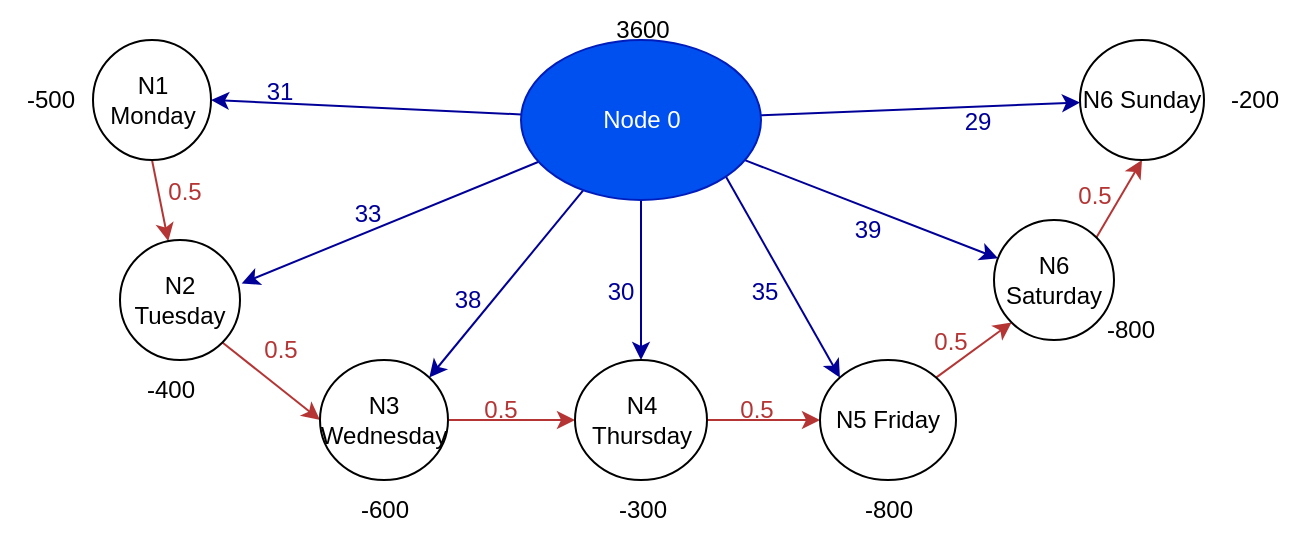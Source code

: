 <mxfile>
    <diagram id="xb2U6CCuvsXAn_AIdCF_" name="Page-1">
        <mxGraphModel dx="805" dy="549" grid="1" gridSize="10" guides="1" tooltips="1" connect="1" arrows="1" fold="1" page="1" pageScale="1" pageWidth="850" pageHeight="1100" math="0" shadow="0">
            <root>
                <mxCell id="0"/>
                <mxCell id="1" parent="0"/>
                <mxCell id="44" style="edgeStyle=none;html=1;entryX=1;entryY=0.5;entryDx=0;entryDy=0;strokeColor=#000099;fontColor=#B53535;" edge="1" parent="1" source="2" target="3">
                    <mxGeometry relative="1" as="geometry"/>
                </mxCell>
                <mxCell id="45" style="edgeStyle=none;html=1;entryX=1.014;entryY=0.362;entryDx=0;entryDy=0;entryPerimeter=0;strokeColor=#000099;fontColor=#B53535;" edge="1" parent="1" source="2" target="4">
                    <mxGeometry relative="1" as="geometry"/>
                </mxCell>
                <mxCell id="46" style="edgeStyle=none;html=1;entryX=1;entryY=0;entryDx=0;entryDy=0;strokeColor=#000099;fontColor=#B53535;" edge="1" parent="1" source="2" target="5">
                    <mxGeometry relative="1" as="geometry"/>
                </mxCell>
                <mxCell id="47" style="edgeStyle=none;html=1;entryX=0.5;entryY=0;entryDx=0;entryDy=0;strokeColor=#000099;fontColor=#B53535;" edge="1" parent="1" source="2" target="6">
                    <mxGeometry relative="1" as="geometry"/>
                </mxCell>
                <mxCell id="48" style="edgeStyle=none;html=1;exitX=1;exitY=1;exitDx=0;exitDy=0;entryX=0;entryY=0;entryDx=0;entryDy=0;strokeColor=#000099;fontColor=#B53535;" edge="1" parent="1" source="2" target="7">
                    <mxGeometry relative="1" as="geometry"/>
                </mxCell>
                <mxCell id="49" style="edgeStyle=none;html=1;strokeColor=#000099;fontColor=#B53535;" edge="1" parent="1" source="2" target="8">
                    <mxGeometry relative="1" as="geometry"/>
                </mxCell>
                <mxCell id="50" style="edgeStyle=none;html=1;strokeColor=#000099;fontColor=#B53535;" edge="1" parent="1" source="2" target="9">
                    <mxGeometry relative="1" as="geometry"/>
                </mxCell>
                <mxCell id="2" value="Node 0" style="ellipse;whiteSpace=wrap;html=1;fillColor=#0050ef;fontColor=#ffffff;strokeColor=#001DBC;" vertex="1" parent="1">
                    <mxGeometry x="300.5" y="100" width="120" height="80" as="geometry"/>
                </mxCell>
                <mxCell id="25" style="edgeStyle=none;html=1;exitX=0.5;exitY=1;exitDx=0;exitDy=0;strokeColor=#B53535;" edge="1" parent="1" source="3" target="4">
                    <mxGeometry relative="1" as="geometry"/>
                </mxCell>
                <mxCell id="3" value="N1 Monday" style="ellipse;whiteSpace=wrap;html=1;" vertex="1" parent="1">
                    <mxGeometry x="86.5" y="100" width="59" height="60" as="geometry"/>
                </mxCell>
                <mxCell id="26" style="edgeStyle=none;html=1;exitX=1;exitY=1;exitDx=0;exitDy=0;entryX=0;entryY=0.5;entryDx=0;entryDy=0;strokeColor=#B53535;" edge="1" parent="1" source="4" target="5">
                    <mxGeometry relative="1" as="geometry"/>
                </mxCell>
                <mxCell id="4" value="N2 Tuesday" style="ellipse;whiteSpace=wrap;html=1;" vertex="1" parent="1">
                    <mxGeometry x="100" y="200" width="60" height="60" as="geometry"/>
                </mxCell>
                <mxCell id="27" style="edgeStyle=none;html=1;exitX=1;exitY=0.5;exitDx=0;exitDy=0;entryX=0;entryY=0.5;entryDx=0;entryDy=0;strokeColor=#B53535;" edge="1" parent="1" source="5" target="6">
                    <mxGeometry relative="1" as="geometry"/>
                </mxCell>
                <mxCell id="5" value="N3 Wednesday" style="ellipse;whiteSpace=wrap;html=1;" vertex="1" parent="1">
                    <mxGeometry x="200" y="260" width="64" height="60" as="geometry"/>
                </mxCell>
                <mxCell id="28" style="edgeStyle=none;html=1;exitX=1;exitY=0.5;exitDx=0;exitDy=0;entryX=0;entryY=0.5;entryDx=0;entryDy=0;strokeColor=#B53535;" edge="1" parent="1" source="6" target="7">
                    <mxGeometry relative="1" as="geometry"/>
                </mxCell>
                <mxCell id="6" value="N4 Thursday" style="ellipse;whiteSpace=wrap;html=1;" vertex="1" parent="1">
                    <mxGeometry x="327.5" y="260" width="66" height="60" as="geometry"/>
                </mxCell>
                <mxCell id="31" style="edgeStyle=none;html=1;exitX=1;exitY=0;exitDx=0;exitDy=0;entryX=0;entryY=1;entryDx=0;entryDy=0;strokeColor=#B53535;" edge="1" parent="1" source="7" target="8">
                    <mxGeometry relative="1" as="geometry"/>
                </mxCell>
                <mxCell id="7" value="N5 Friday" style="ellipse;whiteSpace=wrap;html=1;" vertex="1" parent="1">
                    <mxGeometry x="450" y="260" width="68" height="60" as="geometry"/>
                </mxCell>
                <mxCell id="32" style="edgeStyle=none;html=1;exitX=1;exitY=0;exitDx=0;exitDy=0;entryX=0.5;entryY=1;entryDx=0;entryDy=0;strokeColor=#B53535;" edge="1" parent="1" source="8" target="9">
                    <mxGeometry relative="1" as="geometry"/>
                </mxCell>
                <mxCell id="8" value="N6 Saturday" style="ellipse;whiteSpace=wrap;html=1;" vertex="1" parent="1">
                    <mxGeometry x="537" y="190" width="60" height="60" as="geometry"/>
                </mxCell>
                <mxCell id="9" value="N6 Sunday" style="ellipse;whiteSpace=wrap;html=1;" vertex="1" parent="1">
                    <mxGeometry x="580" y="100" width="62" height="60" as="geometry"/>
                </mxCell>
                <mxCell id="10" value="-500" style="text;html=1;align=center;verticalAlign=middle;resizable=0;points=[];autosize=1;strokeColor=none;fillColor=none;" vertex="1" parent="1">
                    <mxGeometry x="40" y="115" width="50" height="30" as="geometry"/>
                </mxCell>
                <mxCell id="11" value="-400" style="text;html=1;align=center;verticalAlign=middle;resizable=0;points=[];autosize=1;strokeColor=none;fillColor=none;" vertex="1" parent="1">
                    <mxGeometry x="100" y="260" width="50" height="30" as="geometry"/>
                </mxCell>
                <mxCell id="12" value="-600" style="text;html=1;align=center;verticalAlign=middle;resizable=0;points=[];autosize=1;strokeColor=none;fillColor=none;" vertex="1" parent="1">
                    <mxGeometry x="207" y="320" width="50" height="30" as="geometry"/>
                </mxCell>
                <mxCell id="13" value="-300" style="text;html=1;align=center;verticalAlign=middle;resizable=0;points=[];autosize=1;strokeColor=none;fillColor=none;" vertex="1" parent="1">
                    <mxGeometry x="335.5" y="320" width="50" height="30" as="geometry"/>
                </mxCell>
                <mxCell id="14" value="-800" style="text;html=1;align=center;verticalAlign=middle;resizable=0;points=[];autosize=1;strokeColor=none;fillColor=none;" vertex="1" parent="1">
                    <mxGeometry x="459" y="320" width="50" height="30" as="geometry"/>
                </mxCell>
                <mxCell id="15" value="-800" style="text;html=1;align=center;verticalAlign=middle;resizable=0;points=[];autosize=1;strokeColor=none;fillColor=none;" vertex="1" parent="1">
                    <mxGeometry x="580" y="230" width="50" height="30" as="geometry"/>
                </mxCell>
                <mxCell id="16" value="-200" style="text;html=1;align=center;verticalAlign=middle;resizable=0;points=[];autosize=1;strokeColor=none;fillColor=none;" vertex="1" parent="1">
                    <mxGeometry x="642" y="115" width="50" height="30" as="geometry"/>
                </mxCell>
                <mxCell id="33" value="3600" style="text;html=1;align=center;verticalAlign=middle;resizable=0;points=[];autosize=1;strokeColor=none;fillColor=none;" vertex="1" parent="1">
                    <mxGeometry x="335.5" y="80" width="50" height="30" as="geometry"/>
                </mxCell>
                <mxCell id="34" value="&lt;font color=&quot;#b53535&quot;&gt;0.5&lt;/font&gt;" style="text;html=1;align=center;verticalAlign=middle;resizable=0;points=[];autosize=1;strokeColor=none;fillColor=none;" vertex="1" parent="1">
                    <mxGeometry x="112" y="161" width="40" height="30" as="geometry"/>
                </mxCell>
                <mxCell id="35" value="&lt;font color=&quot;#b53535&quot;&gt;0.5&lt;/font&gt;" style="text;html=1;align=center;verticalAlign=middle;resizable=0;points=[];autosize=1;strokeColor=none;fillColor=none;" vertex="1" parent="1">
                    <mxGeometry x="160" y="240" width="40" height="30" as="geometry"/>
                </mxCell>
                <mxCell id="36" value="&lt;font color=&quot;#b53535&quot;&gt;0.5&lt;/font&gt;" style="text;html=1;align=center;verticalAlign=middle;resizable=0;points=[];autosize=1;strokeColor=none;fillColor=none;" vertex="1" parent="1">
                    <mxGeometry x="270" y="270" width="40" height="30" as="geometry"/>
                </mxCell>
                <mxCell id="37" value="&lt;font color=&quot;#b53535&quot;&gt;0.5&lt;/font&gt;" style="text;html=1;align=center;verticalAlign=middle;resizable=0;points=[];autosize=1;strokeColor=none;fillColor=none;" vertex="1" parent="1">
                    <mxGeometry x="398" y="270" width="40" height="30" as="geometry"/>
                </mxCell>
                <mxCell id="41" value="&lt;font color=&quot;#b53535&quot;&gt;0.5&lt;/font&gt;" style="text;html=1;align=center;verticalAlign=middle;resizable=0;points=[];autosize=1;strokeColor=none;fillColor=none;" vertex="1" parent="1">
                    <mxGeometry x="495" y="236" width="40" height="30" as="geometry"/>
                </mxCell>
                <mxCell id="42" value="&lt;font color=&quot;#b53535&quot;&gt;0.5&lt;/font&gt;" style="text;html=1;align=center;verticalAlign=middle;resizable=0;points=[];autosize=1;strokeColor=none;fillColor=none;" vertex="1" parent="1">
                    <mxGeometry x="567" y="163" width="40" height="30" as="geometry"/>
                </mxCell>
                <mxCell id="51" value="31" style="text;align=center;verticalAlign=middle;resizable=0;points=[];autosize=1;strokeColor=none;fillColor=none;fontColor=#000099;" vertex="1" parent="1">
                    <mxGeometry x="160" y="110" width="40" height="30" as="geometry"/>
                </mxCell>
                <mxCell id="52" value="33" style="text;align=center;verticalAlign=middle;resizable=0;points=[];autosize=1;strokeColor=none;fillColor=none;fontColor=#000099;" vertex="1" parent="1">
                    <mxGeometry x="204" y="171" width="40" height="30" as="geometry"/>
                </mxCell>
                <mxCell id="55" value="38" style="text;align=center;verticalAlign=middle;resizable=0;points=[];autosize=1;strokeColor=none;fillColor=none;fontColor=#000099;" vertex="1" parent="1">
                    <mxGeometry x="254" y="214" width="40" height="30" as="geometry"/>
                </mxCell>
                <mxCell id="57" value="30" style="text;align=center;verticalAlign=middle;resizable=0;points=[];autosize=1;strokeColor=none;fillColor=none;fontColor=#000099;" vertex="1" parent="1">
                    <mxGeometry x="330.5" y="210" width="40" height="30" as="geometry"/>
                </mxCell>
                <mxCell id="58" value="35" style="text;align=center;verticalAlign=middle;resizable=0;points=[];autosize=1;strokeColor=none;fillColor=none;fontColor=#000099;" vertex="1" parent="1">
                    <mxGeometry x="402.5" y="210" width="40" height="30" as="geometry"/>
                </mxCell>
                <mxCell id="59" value="39" style="text;align=center;verticalAlign=middle;resizable=0;points=[];autosize=1;strokeColor=none;fillColor=none;fontColor=#000099;" vertex="1" parent="1">
                    <mxGeometry x="454" y="179" width="40" height="30" as="geometry"/>
                </mxCell>
                <mxCell id="60" value="29" style="text;align=center;verticalAlign=middle;resizable=0;points=[];autosize=1;strokeColor=none;fillColor=none;fontColor=#000099;" vertex="1" parent="1">
                    <mxGeometry x="509" y="125" width="40" height="30" as="geometry"/>
                </mxCell>
            </root>
        </mxGraphModel>
    </diagram>
</mxfile>